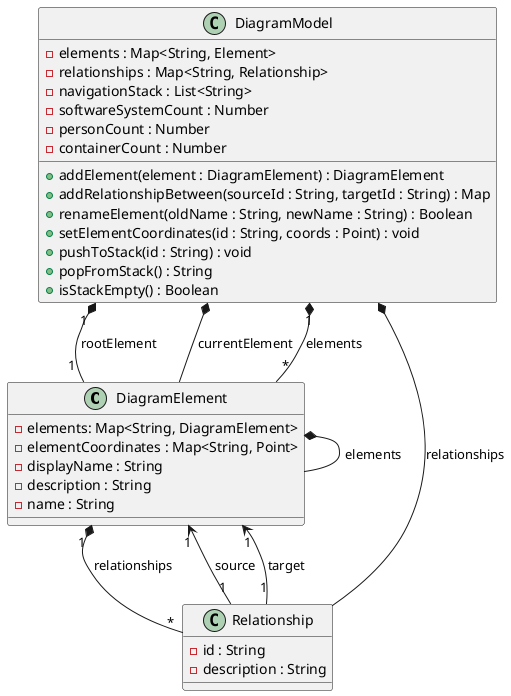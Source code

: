 @startuml DiagramModel

class DiagramElement {
  -elements: Map<String, DiagramElement>
  -elementCoordinates : Map<String, Point>
  -displayName : String
  -description : String
  -name : String
}

class Relationship {
  -id : String
  -description : String
}

class DiagramModel {
  -elements : Map<String, Element>
  -relationships : Map<String, Relationship>
  -navigationStack : List<String>
  -softwareSystemCount : Number
  -personCount : Number
  -containerCount : Number

  +addElement(element : DiagramElement) : DiagramElement
  +addRelationshipBetween(sourceId : String, targetId : String) : Map
  +renameElement(oldName : String, newName : String) : Boolean
  +setElementCoordinates(id : String, coords : Point) : void
  +pushToStack(id : String) : void
  +popFromStack() : String
  +isStackEmpty() : Boolean
}

DiagramModel "1" *-- "1" DiagramElement: rootElement
DiagramModel *-- DiagramElement: currentElement
DiagramElement *-- DiagramElement: elements
DiagramModel *-- Relationship: relationships
DiagramModel "1" *-- "*" DiagramElement : elements
DiagramElement "1" *-- "*" Relationship : relationships
Relationship "1" --> "1" DiagramElement : source
Relationship "1" --> "1" DiagramElement : target

@enduml
